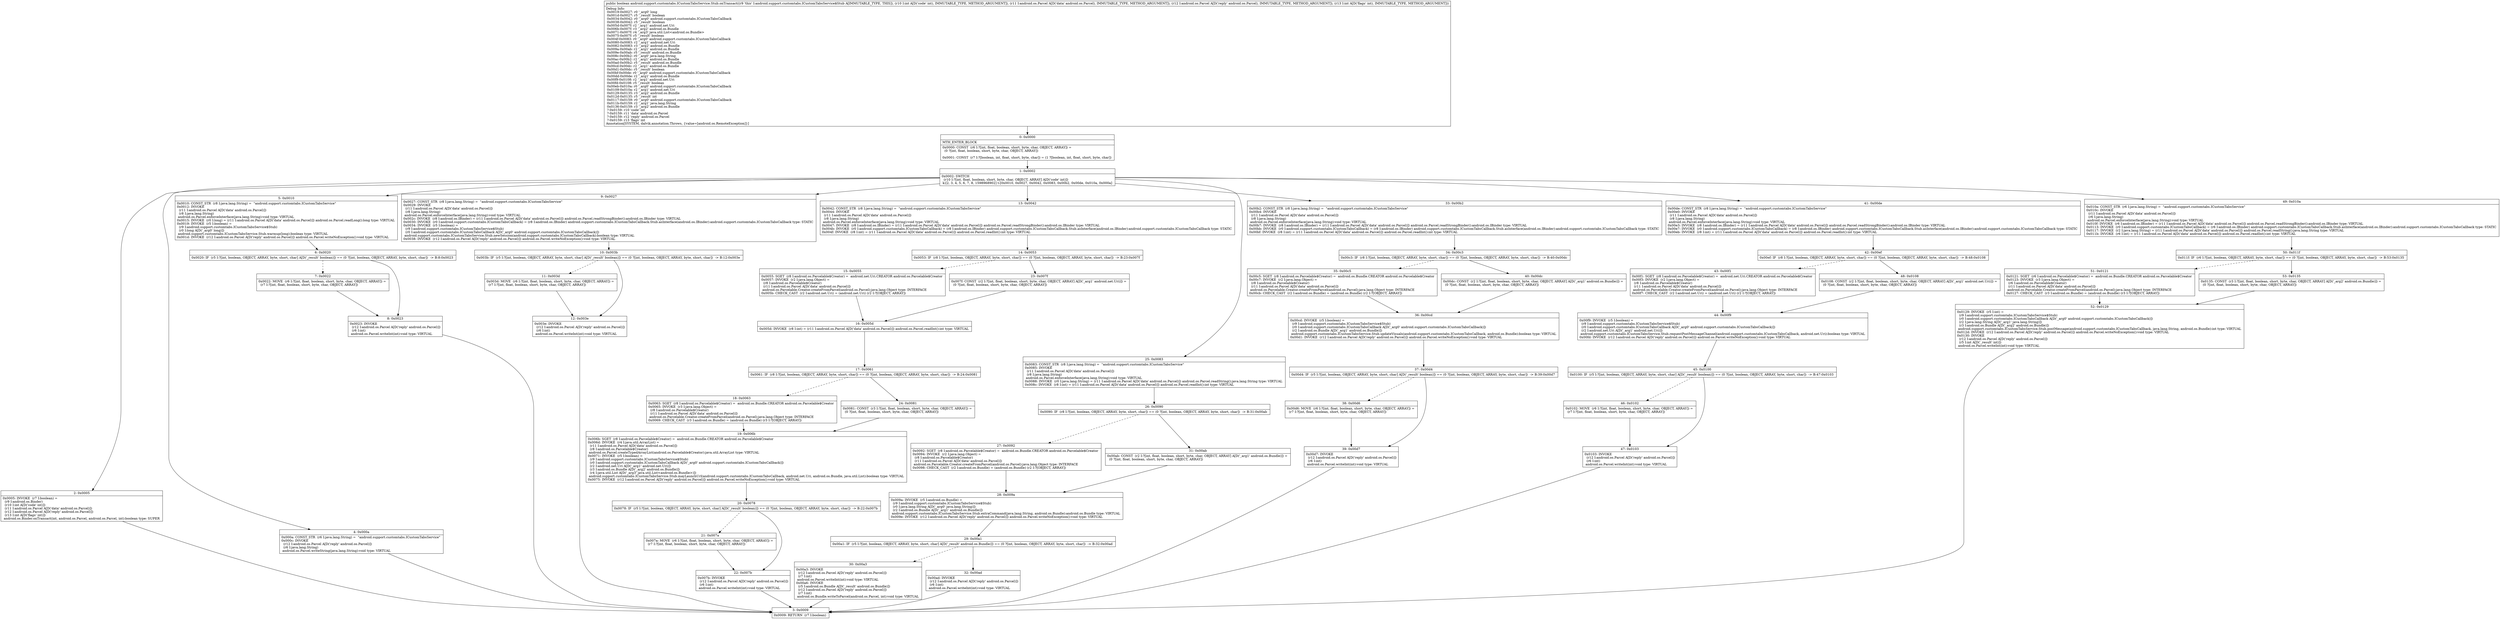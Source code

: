 digraph "CFG forandroid.support.customtabs.ICustomTabsService.Stub.onTransact(ILandroid\/os\/Parcel;Landroid\/os\/Parcel;I)Z" {
Node_0 [shape=record,label="{0\:\ 0x0000|MTH_ENTER_BLOCK\l|0x0000: CONST  (r6 I:?[int, float, boolean, short, byte, char, OBJECT, ARRAY]) = \l  (0 ?[int, float, boolean, short, byte, char, OBJECT, ARRAY])\l \l0x0001: CONST  (r7 I:?[boolean, int, float, short, byte, char]) = (1 ?[boolean, int, float, short, byte, char]) \l}"];
Node_1 [shape=record,label="{1\:\ 0x0002|0x0002: SWITCH  \l  (r10 I:?[int, float, boolean, short, byte, char, OBJECT, ARRAY] A[D('code' int)])\l k:[2, 3, 4, 5, 6, 7, 8, 1598968902] t:[0x0010, 0x0027, 0x0042, 0x0083, 0x00b2, 0x00de, 0x010a, 0x000a] \l}"];
Node_2 [shape=record,label="{2\:\ 0x0005|0x0005: INVOKE  (r7 I:boolean) = \l  (r9 I:android.os.Binder)\l  (r10 I:int A[D('code' int)])\l  (r11 I:android.os.Parcel A[D('data' android.os.Parcel)])\l  (r12 I:android.os.Parcel A[D('reply' android.os.Parcel)])\l  (r13 I:int A[D('flags' int)])\l android.os.Binder.onTransact(int, android.os.Parcel, android.os.Parcel, int):boolean type: SUPER \l}"];
Node_3 [shape=record,label="{3\:\ 0x0009|0x0009: RETURN  (r7 I:boolean) \l}"];
Node_4 [shape=record,label="{4\:\ 0x000a|0x000a: CONST_STR  (r6 I:java.lang.String) =  \"android.support.customtabs.ICustomTabsService\" \l0x000c: INVOKE  \l  (r12 I:android.os.Parcel A[D('reply' android.os.Parcel)])\l  (r6 I:java.lang.String)\l android.os.Parcel.writeString(java.lang.String):void type: VIRTUAL \l}"];
Node_5 [shape=record,label="{5\:\ 0x0010|0x0010: CONST_STR  (r8 I:java.lang.String) =  \"android.support.customtabs.ICustomTabsService\" \l0x0012: INVOKE  \l  (r11 I:android.os.Parcel A[D('data' android.os.Parcel)])\l  (r8 I:java.lang.String)\l android.os.Parcel.enforceInterface(java.lang.String):void type: VIRTUAL \l0x0015: INVOKE  (r0 I:long) = (r11 I:android.os.Parcel A[D('data' android.os.Parcel)]) android.os.Parcel.readLong():long type: VIRTUAL \l0x0019: INVOKE  (r5 I:boolean) = \l  (r9 I:android.support.customtabs.ICustomTabsService$Stub)\l  (r0 I:long A[D('_arg0' long)])\l android.support.customtabs.ICustomTabsService.Stub.warmup(long):boolean type: VIRTUAL \l0x001d: INVOKE  (r12 I:android.os.Parcel A[D('reply' android.os.Parcel)]) android.os.Parcel.writeNoException():void type: VIRTUAL \l}"];
Node_6 [shape=record,label="{6\:\ 0x0020|0x0020: IF  (r5 I:?[int, boolean, OBJECT, ARRAY, byte, short, char] A[D('_result' boolean)]) == (0 ?[int, boolean, OBJECT, ARRAY, byte, short, char])  \-\> B:8:0x0023 \l}"];
Node_7 [shape=record,label="{7\:\ 0x0022|0x0022: MOVE  (r6 I:?[int, float, boolean, short, byte, char, OBJECT, ARRAY]) = \l  (r7 I:?[int, float, boolean, short, byte, char, OBJECT, ARRAY])\l \l}"];
Node_8 [shape=record,label="{8\:\ 0x0023|0x0023: INVOKE  \l  (r12 I:android.os.Parcel A[D('reply' android.os.Parcel)])\l  (r6 I:int)\l android.os.Parcel.writeInt(int):void type: VIRTUAL \l}"];
Node_9 [shape=record,label="{9\:\ 0x0027|0x0027: CONST_STR  (r8 I:java.lang.String) =  \"android.support.customtabs.ICustomTabsService\" \l0x0029: INVOKE  \l  (r11 I:android.os.Parcel A[D('data' android.os.Parcel)])\l  (r8 I:java.lang.String)\l android.os.Parcel.enforceInterface(java.lang.String):void type: VIRTUAL \l0x002c: INVOKE  (r8 I:android.os.IBinder) = (r11 I:android.os.Parcel A[D('data' android.os.Parcel)]) android.os.Parcel.readStrongBinder():android.os.IBinder type: VIRTUAL \l0x0030: INVOKE  (r0 I:android.support.customtabs.ICustomTabsCallback) = (r8 I:android.os.IBinder) android.support.customtabs.ICustomTabsCallback.Stub.asInterface(android.os.IBinder):android.support.customtabs.ICustomTabsCallback type: STATIC \l0x0034: INVOKE  (r5 I:boolean) = \l  (r9 I:android.support.customtabs.ICustomTabsService$Stub)\l  (r0 I:android.support.customtabs.ICustomTabsCallback A[D('_arg0' android.support.customtabs.ICustomTabsCallback)])\l android.support.customtabs.ICustomTabsService.Stub.newSession(android.support.customtabs.ICustomTabsCallback):boolean type: VIRTUAL \l0x0038: INVOKE  (r12 I:android.os.Parcel A[D('reply' android.os.Parcel)]) android.os.Parcel.writeNoException():void type: VIRTUAL \l}"];
Node_10 [shape=record,label="{10\:\ 0x003b|0x003b: IF  (r5 I:?[int, boolean, OBJECT, ARRAY, byte, short, char] A[D('_result' boolean)]) == (0 ?[int, boolean, OBJECT, ARRAY, byte, short, char])  \-\> B:12:0x003e \l}"];
Node_11 [shape=record,label="{11\:\ 0x003d|0x003d: MOVE  (r6 I:?[int, float, boolean, short, byte, char, OBJECT, ARRAY]) = \l  (r7 I:?[int, float, boolean, short, byte, char, OBJECT, ARRAY])\l \l}"];
Node_12 [shape=record,label="{12\:\ 0x003e|0x003e: INVOKE  \l  (r12 I:android.os.Parcel A[D('reply' android.os.Parcel)])\l  (r6 I:int)\l android.os.Parcel.writeInt(int):void type: VIRTUAL \l}"];
Node_13 [shape=record,label="{13\:\ 0x0042|0x0042: CONST_STR  (r8 I:java.lang.String) =  \"android.support.customtabs.ICustomTabsService\" \l0x0044: INVOKE  \l  (r11 I:android.os.Parcel A[D('data' android.os.Parcel)])\l  (r8 I:java.lang.String)\l android.os.Parcel.enforceInterface(java.lang.String):void type: VIRTUAL \l0x0047: INVOKE  (r8 I:android.os.IBinder) = (r11 I:android.os.Parcel A[D('data' android.os.Parcel)]) android.os.Parcel.readStrongBinder():android.os.IBinder type: VIRTUAL \l0x004b: INVOKE  (r0 I:android.support.customtabs.ICustomTabsCallback) = (r8 I:android.os.IBinder) android.support.customtabs.ICustomTabsCallback.Stub.asInterface(android.os.IBinder):android.support.customtabs.ICustomTabsCallback type: STATIC \l0x004f: INVOKE  (r8 I:int) = (r11 I:android.os.Parcel A[D('data' android.os.Parcel)]) android.os.Parcel.readInt():int type: VIRTUAL \l}"];
Node_14 [shape=record,label="{14\:\ 0x0053|0x0053: IF  (r8 I:?[int, boolean, OBJECT, ARRAY, byte, short, char]) == (0 ?[int, boolean, OBJECT, ARRAY, byte, short, char])  \-\> B:23:0x007f \l}"];
Node_15 [shape=record,label="{15\:\ 0x0055|0x0055: SGET  (r8 I:android.os.Parcelable$Creator) =  android.net.Uri.CREATOR android.os.Parcelable$Creator \l0x0057: INVOKE  (r2 I:java.lang.Object) = \l  (r8 I:android.os.Parcelable$Creator)\l  (r11 I:android.os.Parcel A[D('data' android.os.Parcel)])\l android.os.Parcelable.Creator.createFromParcel(android.os.Parcel):java.lang.Object type: INTERFACE \l0x005b: CHECK_CAST  (r2 I:android.net.Uri) = (android.net.Uri) (r2 I:?[OBJECT, ARRAY]) \l}"];
Node_16 [shape=record,label="{16\:\ 0x005d|0x005d: INVOKE  (r8 I:int) = (r11 I:android.os.Parcel A[D('data' android.os.Parcel)]) android.os.Parcel.readInt():int type: VIRTUAL \l}"];
Node_17 [shape=record,label="{17\:\ 0x0061|0x0061: IF  (r8 I:?[int, boolean, OBJECT, ARRAY, byte, short, char]) == (0 ?[int, boolean, OBJECT, ARRAY, byte, short, char])  \-\> B:24:0x0081 \l}"];
Node_18 [shape=record,label="{18\:\ 0x0063|0x0063: SGET  (r8 I:android.os.Parcelable$Creator) =  android.os.Bundle.CREATOR android.os.Parcelable$Creator \l0x0065: INVOKE  (r3 I:java.lang.Object) = \l  (r8 I:android.os.Parcelable$Creator)\l  (r11 I:android.os.Parcel A[D('data' android.os.Parcel)])\l android.os.Parcelable.Creator.createFromParcel(android.os.Parcel):java.lang.Object type: INTERFACE \l0x0069: CHECK_CAST  (r3 I:android.os.Bundle) = (android.os.Bundle) (r3 I:?[OBJECT, ARRAY]) \l}"];
Node_19 [shape=record,label="{19\:\ 0x006b|0x006b: SGET  (r8 I:android.os.Parcelable$Creator) =  android.os.Bundle.CREATOR android.os.Parcelable$Creator \l0x006d: INVOKE  (r4 I:java.util.ArrayList) = \l  (r11 I:android.os.Parcel A[D('data' android.os.Parcel)])\l  (r8 I:android.os.Parcelable$Creator)\l android.os.Parcel.createTypedArrayList(android.os.Parcelable$Creator):java.util.ArrayList type: VIRTUAL \l0x0071: INVOKE  (r5 I:boolean) = \l  (r9 I:android.support.customtabs.ICustomTabsService$Stub)\l  (r0 I:android.support.customtabs.ICustomTabsCallback A[D('_arg0' android.support.customtabs.ICustomTabsCallback)])\l  (r2 I:android.net.Uri A[D('_arg1' android.net.Uri)])\l  (r3 I:android.os.Bundle A[D('_arg2' android.os.Bundle)])\l  (r4 I:java.util.List A[D('_arg3' java.util.List\<android.os.Bundle\>)])\l android.support.customtabs.ICustomTabsService.Stub.mayLaunchUrl(android.support.customtabs.ICustomTabsCallback, android.net.Uri, android.os.Bundle, java.util.List):boolean type: VIRTUAL \l0x0075: INVOKE  (r12 I:android.os.Parcel A[D('reply' android.os.Parcel)]) android.os.Parcel.writeNoException():void type: VIRTUAL \l}"];
Node_20 [shape=record,label="{20\:\ 0x0078|0x0078: IF  (r5 I:?[int, boolean, OBJECT, ARRAY, byte, short, char] A[D('_result' boolean)]) == (0 ?[int, boolean, OBJECT, ARRAY, byte, short, char])  \-\> B:22:0x007b \l}"];
Node_21 [shape=record,label="{21\:\ 0x007a|0x007a: MOVE  (r6 I:?[int, float, boolean, short, byte, char, OBJECT, ARRAY]) = \l  (r7 I:?[int, float, boolean, short, byte, char, OBJECT, ARRAY])\l \l}"];
Node_22 [shape=record,label="{22\:\ 0x007b|0x007b: INVOKE  \l  (r12 I:android.os.Parcel A[D('reply' android.os.Parcel)])\l  (r6 I:int)\l android.os.Parcel.writeInt(int):void type: VIRTUAL \l}"];
Node_23 [shape=record,label="{23\:\ 0x007f|0x007f: CONST  (r2 I:?[int, float, boolean, short, byte, char, OBJECT, ARRAY] A[D('_arg1' android.net.Uri)]) = \l  (0 ?[int, float, boolean, short, byte, char, OBJECT, ARRAY])\l \l}"];
Node_24 [shape=record,label="{24\:\ 0x0081|0x0081: CONST  (r3 I:?[int, float, boolean, short, byte, char, OBJECT, ARRAY]) = \l  (0 ?[int, float, boolean, short, byte, char, OBJECT, ARRAY])\l \l}"];
Node_25 [shape=record,label="{25\:\ 0x0083|0x0083: CONST_STR  (r8 I:java.lang.String) =  \"android.support.customtabs.ICustomTabsService\" \l0x0085: INVOKE  \l  (r11 I:android.os.Parcel A[D('data' android.os.Parcel)])\l  (r8 I:java.lang.String)\l android.os.Parcel.enforceInterface(java.lang.String):void type: VIRTUAL \l0x0088: INVOKE  (r0 I:java.lang.String) = (r11 I:android.os.Parcel A[D('data' android.os.Parcel)]) android.os.Parcel.readString():java.lang.String type: VIRTUAL \l0x008c: INVOKE  (r8 I:int) = (r11 I:android.os.Parcel A[D('data' android.os.Parcel)]) android.os.Parcel.readInt():int type: VIRTUAL \l}"];
Node_26 [shape=record,label="{26\:\ 0x0090|0x0090: IF  (r8 I:?[int, boolean, OBJECT, ARRAY, byte, short, char]) == (0 ?[int, boolean, OBJECT, ARRAY, byte, short, char])  \-\> B:31:0x00ab \l}"];
Node_27 [shape=record,label="{27\:\ 0x0092|0x0092: SGET  (r8 I:android.os.Parcelable$Creator) =  android.os.Bundle.CREATOR android.os.Parcelable$Creator \l0x0094: INVOKE  (r2 I:java.lang.Object) = \l  (r8 I:android.os.Parcelable$Creator)\l  (r11 I:android.os.Parcel A[D('data' android.os.Parcel)])\l android.os.Parcelable.Creator.createFromParcel(android.os.Parcel):java.lang.Object type: INTERFACE \l0x0098: CHECK_CAST  (r2 I:android.os.Bundle) = (android.os.Bundle) (r2 I:?[OBJECT, ARRAY]) \l}"];
Node_28 [shape=record,label="{28\:\ 0x009a|0x009a: INVOKE  (r5 I:android.os.Bundle) = \l  (r9 I:android.support.customtabs.ICustomTabsService$Stub)\l  (r0 I:java.lang.String A[D('_arg0' java.lang.String)])\l  (r2 I:android.os.Bundle A[D('_arg1' android.os.Bundle)])\l android.support.customtabs.ICustomTabsService.Stub.extraCommand(java.lang.String, android.os.Bundle):android.os.Bundle type: VIRTUAL \l0x009e: INVOKE  (r12 I:android.os.Parcel A[D('reply' android.os.Parcel)]) android.os.Parcel.writeNoException():void type: VIRTUAL \l}"];
Node_29 [shape=record,label="{29\:\ 0x00a1|0x00a1: IF  (r5 I:?[int, boolean, OBJECT, ARRAY, byte, short, char] A[D('_result' android.os.Bundle)]) == (0 ?[int, boolean, OBJECT, ARRAY, byte, short, char])  \-\> B:32:0x00ad \l}"];
Node_30 [shape=record,label="{30\:\ 0x00a3|0x00a3: INVOKE  \l  (r12 I:android.os.Parcel A[D('reply' android.os.Parcel)])\l  (r7 I:int)\l android.os.Parcel.writeInt(int):void type: VIRTUAL \l0x00a6: INVOKE  \l  (r5 I:android.os.Bundle A[D('_result' android.os.Bundle)])\l  (r12 I:android.os.Parcel A[D('reply' android.os.Parcel)])\l  (r7 I:int)\l android.os.Bundle.writeToParcel(android.os.Parcel, int):void type: VIRTUAL \l}"];
Node_31 [shape=record,label="{31\:\ 0x00ab|0x00ab: CONST  (r2 I:?[int, float, boolean, short, byte, char, OBJECT, ARRAY] A[D('_arg1' android.os.Bundle)]) = \l  (0 ?[int, float, boolean, short, byte, char, OBJECT, ARRAY])\l \l}"];
Node_32 [shape=record,label="{32\:\ 0x00ad|0x00ad: INVOKE  \l  (r12 I:android.os.Parcel A[D('reply' android.os.Parcel)])\l  (r6 I:int)\l android.os.Parcel.writeInt(int):void type: VIRTUAL \l}"];
Node_33 [shape=record,label="{33\:\ 0x00b2|0x00b2: CONST_STR  (r8 I:java.lang.String) =  \"android.support.customtabs.ICustomTabsService\" \l0x00b4: INVOKE  \l  (r11 I:android.os.Parcel A[D('data' android.os.Parcel)])\l  (r8 I:java.lang.String)\l android.os.Parcel.enforceInterface(java.lang.String):void type: VIRTUAL \l0x00b7: INVOKE  (r8 I:android.os.IBinder) = (r11 I:android.os.Parcel A[D('data' android.os.Parcel)]) android.os.Parcel.readStrongBinder():android.os.IBinder type: VIRTUAL \l0x00bb: INVOKE  (r0 I:android.support.customtabs.ICustomTabsCallback) = (r8 I:android.os.IBinder) android.support.customtabs.ICustomTabsCallback.Stub.asInterface(android.os.IBinder):android.support.customtabs.ICustomTabsCallback type: STATIC \l0x00bf: INVOKE  (r8 I:int) = (r11 I:android.os.Parcel A[D('data' android.os.Parcel)]) android.os.Parcel.readInt():int type: VIRTUAL \l}"];
Node_34 [shape=record,label="{34\:\ 0x00c3|0x00c3: IF  (r8 I:?[int, boolean, OBJECT, ARRAY, byte, short, char]) == (0 ?[int, boolean, OBJECT, ARRAY, byte, short, char])  \-\> B:40:0x00dc \l}"];
Node_35 [shape=record,label="{35\:\ 0x00c5|0x00c5: SGET  (r8 I:android.os.Parcelable$Creator) =  android.os.Bundle.CREATOR android.os.Parcelable$Creator \l0x00c7: INVOKE  (r2 I:java.lang.Object) = \l  (r8 I:android.os.Parcelable$Creator)\l  (r11 I:android.os.Parcel A[D('data' android.os.Parcel)])\l android.os.Parcelable.Creator.createFromParcel(android.os.Parcel):java.lang.Object type: INTERFACE \l0x00cb: CHECK_CAST  (r2 I:android.os.Bundle) = (android.os.Bundle) (r2 I:?[OBJECT, ARRAY]) \l}"];
Node_36 [shape=record,label="{36\:\ 0x00cd|0x00cd: INVOKE  (r5 I:boolean) = \l  (r9 I:android.support.customtabs.ICustomTabsService$Stub)\l  (r0 I:android.support.customtabs.ICustomTabsCallback A[D('_arg0' android.support.customtabs.ICustomTabsCallback)])\l  (r2 I:android.os.Bundle A[D('_arg1' android.os.Bundle)])\l android.support.customtabs.ICustomTabsService.Stub.updateVisuals(android.support.customtabs.ICustomTabsCallback, android.os.Bundle):boolean type: VIRTUAL \l0x00d1: INVOKE  (r12 I:android.os.Parcel A[D('reply' android.os.Parcel)]) android.os.Parcel.writeNoException():void type: VIRTUAL \l}"];
Node_37 [shape=record,label="{37\:\ 0x00d4|0x00d4: IF  (r5 I:?[int, boolean, OBJECT, ARRAY, byte, short, char] A[D('_result' boolean)]) == (0 ?[int, boolean, OBJECT, ARRAY, byte, short, char])  \-\> B:39:0x00d7 \l}"];
Node_38 [shape=record,label="{38\:\ 0x00d6|0x00d6: MOVE  (r6 I:?[int, float, boolean, short, byte, char, OBJECT, ARRAY]) = \l  (r7 I:?[int, float, boolean, short, byte, char, OBJECT, ARRAY])\l \l}"];
Node_39 [shape=record,label="{39\:\ 0x00d7|0x00d7: INVOKE  \l  (r12 I:android.os.Parcel A[D('reply' android.os.Parcel)])\l  (r6 I:int)\l android.os.Parcel.writeInt(int):void type: VIRTUAL \l}"];
Node_40 [shape=record,label="{40\:\ 0x00dc|0x00dc: CONST  (r2 I:?[int, float, boolean, short, byte, char, OBJECT, ARRAY] A[D('_arg1' android.os.Bundle)]) = \l  (0 ?[int, float, boolean, short, byte, char, OBJECT, ARRAY])\l \l}"];
Node_41 [shape=record,label="{41\:\ 0x00de|0x00de: CONST_STR  (r8 I:java.lang.String) =  \"android.support.customtabs.ICustomTabsService\" \l0x00e0: INVOKE  \l  (r11 I:android.os.Parcel A[D('data' android.os.Parcel)])\l  (r8 I:java.lang.String)\l android.os.Parcel.enforceInterface(java.lang.String):void type: VIRTUAL \l0x00e3: INVOKE  (r8 I:android.os.IBinder) = (r11 I:android.os.Parcel A[D('data' android.os.Parcel)]) android.os.Parcel.readStrongBinder():android.os.IBinder type: VIRTUAL \l0x00e7: INVOKE  (r0 I:android.support.customtabs.ICustomTabsCallback) = (r8 I:android.os.IBinder) android.support.customtabs.ICustomTabsCallback.Stub.asInterface(android.os.IBinder):android.support.customtabs.ICustomTabsCallback type: STATIC \l0x00eb: INVOKE  (r8 I:int) = (r11 I:android.os.Parcel A[D('data' android.os.Parcel)]) android.os.Parcel.readInt():int type: VIRTUAL \l}"];
Node_42 [shape=record,label="{42\:\ 0x00ef|0x00ef: IF  (r8 I:?[int, boolean, OBJECT, ARRAY, byte, short, char]) == (0 ?[int, boolean, OBJECT, ARRAY, byte, short, char])  \-\> B:48:0x0108 \l}"];
Node_43 [shape=record,label="{43\:\ 0x00f1|0x00f1: SGET  (r8 I:android.os.Parcelable$Creator) =  android.net.Uri.CREATOR android.os.Parcelable$Creator \l0x00f3: INVOKE  (r2 I:java.lang.Object) = \l  (r8 I:android.os.Parcelable$Creator)\l  (r11 I:android.os.Parcel A[D('data' android.os.Parcel)])\l android.os.Parcelable.Creator.createFromParcel(android.os.Parcel):java.lang.Object type: INTERFACE \l0x00f7: CHECK_CAST  (r2 I:android.net.Uri) = (android.net.Uri) (r2 I:?[OBJECT, ARRAY]) \l}"];
Node_44 [shape=record,label="{44\:\ 0x00f9|0x00f9: INVOKE  (r5 I:boolean) = \l  (r9 I:android.support.customtabs.ICustomTabsService$Stub)\l  (r0 I:android.support.customtabs.ICustomTabsCallback A[D('_arg0' android.support.customtabs.ICustomTabsCallback)])\l  (r2 I:android.net.Uri A[D('_arg1' android.net.Uri)])\l android.support.customtabs.ICustomTabsService.Stub.requestPostMessageChannel(android.support.customtabs.ICustomTabsCallback, android.net.Uri):boolean type: VIRTUAL \l0x00fd: INVOKE  (r12 I:android.os.Parcel A[D('reply' android.os.Parcel)]) android.os.Parcel.writeNoException():void type: VIRTUAL \l}"];
Node_45 [shape=record,label="{45\:\ 0x0100|0x0100: IF  (r5 I:?[int, boolean, OBJECT, ARRAY, byte, short, char] A[D('_result' boolean)]) == (0 ?[int, boolean, OBJECT, ARRAY, byte, short, char])  \-\> B:47:0x0103 \l}"];
Node_46 [shape=record,label="{46\:\ 0x0102|0x0102: MOVE  (r6 I:?[int, float, boolean, short, byte, char, OBJECT, ARRAY]) = \l  (r7 I:?[int, float, boolean, short, byte, char, OBJECT, ARRAY])\l \l}"];
Node_47 [shape=record,label="{47\:\ 0x0103|0x0103: INVOKE  \l  (r12 I:android.os.Parcel A[D('reply' android.os.Parcel)])\l  (r6 I:int)\l android.os.Parcel.writeInt(int):void type: VIRTUAL \l}"];
Node_48 [shape=record,label="{48\:\ 0x0108|0x0108: CONST  (r2 I:?[int, float, boolean, short, byte, char, OBJECT, ARRAY] A[D('_arg1' android.net.Uri)]) = \l  (0 ?[int, float, boolean, short, byte, char, OBJECT, ARRAY])\l \l}"];
Node_49 [shape=record,label="{49\:\ 0x010a|0x010a: CONST_STR  (r6 I:java.lang.String) =  \"android.support.customtabs.ICustomTabsService\" \l0x010c: INVOKE  \l  (r11 I:android.os.Parcel A[D('data' android.os.Parcel)])\l  (r6 I:java.lang.String)\l android.os.Parcel.enforceInterface(java.lang.String):void type: VIRTUAL \l0x010f: INVOKE  (r6 I:android.os.IBinder) = (r11 I:android.os.Parcel A[D('data' android.os.Parcel)]) android.os.Parcel.readStrongBinder():android.os.IBinder type: VIRTUAL \l0x0113: INVOKE  (r0 I:android.support.customtabs.ICustomTabsCallback) = (r6 I:android.os.IBinder) android.support.customtabs.ICustomTabsCallback.Stub.asInterface(android.os.IBinder):android.support.customtabs.ICustomTabsCallback type: STATIC \l0x0117: INVOKE  (r2 I:java.lang.String) = (r11 I:android.os.Parcel A[D('data' android.os.Parcel)]) android.os.Parcel.readString():java.lang.String type: VIRTUAL \l0x011b: INVOKE  (r6 I:int) = (r11 I:android.os.Parcel A[D('data' android.os.Parcel)]) android.os.Parcel.readInt():int type: VIRTUAL \l}"];
Node_50 [shape=record,label="{50\:\ 0x011f|0x011f: IF  (r6 I:?[int, boolean, OBJECT, ARRAY, byte, short, char]) == (0 ?[int, boolean, OBJECT, ARRAY, byte, short, char])  \-\> B:53:0x0135 \l}"];
Node_51 [shape=record,label="{51\:\ 0x0121|0x0121: SGET  (r6 I:android.os.Parcelable$Creator) =  android.os.Bundle.CREATOR android.os.Parcelable$Creator \l0x0123: INVOKE  (r3 I:java.lang.Object) = \l  (r6 I:android.os.Parcelable$Creator)\l  (r11 I:android.os.Parcel A[D('data' android.os.Parcel)])\l android.os.Parcelable.Creator.createFromParcel(android.os.Parcel):java.lang.Object type: INTERFACE \l0x0127: CHECK_CAST  (r3 I:android.os.Bundle) = (android.os.Bundle) (r3 I:?[OBJECT, ARRAY]) \l}"];
Node_52 [shape=record,label="{52\:\ 0x0129|0x0129: INVOKE  (r5 I:int) = \l  (r9 I:android.support.customtabs.ICustomTabsService$Stub)\l  (r0 I:android.support.customtabs.ICustomTabsCallback A[D('_arg0' android.support.customtabs.ICustomTabsCallback)])\l  (r2 I:java.lang.String A[D('_arg1' java.lang.String)])\l  (r3 I:android.os.Bundle A[D('_arg2' android.os.Bundle)])\l android.support.customtabs.ICustomTabsService.Stub.postMessage(android.support.customtabs.ICustomTabsCallback, java.lang.String, android.os.Bundle):int type: VIRTUAL \l0x012d: INVOKE  (r12 I:android.os.Parcel A[D('reply' android.os.Parcel)]) android.os.Parcel.writeNoException():void type: VIRTUAL \l0x0130: INVOKE  \l  (r12 I:android.os.Parcel A[D('reply' android.os.Parcel)])\l  (r5 I:int A[D('_result' int)])\l android.os.Parcel.writeInt(int):void type: VIRTUAL \l}"];
Node_53 [shape=record,label="{53\:\ 0x0135|0x0135: CONST  (r3 I:?[int, float, boolean, short, byte, char, OBJECT, ARRAY] A[D('_arg2' android.os.Bundle)]) = \l  (0 ?[int, float, boolean, short, byte, char, OBJECT, ARRAY])\l \l}"];
MethodNode[shape=record,label="{public boolean android.support.customtabs.ICustomTabsService.Stub.onTransact((r9 'this' I:android.support.customtabs.ICustomTabsService$Stub A[IMMUTABLE_TYPE, THIS]), (r10 I:int A[D('code' int), IMMUTABLE_TYPE, METHOD_ARGUMENT]), (r11 I:android.os.Parcel A[D('data' android.os.Parcel), IMMUTABLE_TYPE, METHOD_ARGUMENT]), (r12 I:android.os.Parcel A[D('reply' android.os.Parcel), IMMUTABLE_TYPE, METHOD_ARGUMENT]), (r13 I:int A[D('flags' int), IMMUTABLE_TYPE, METHOD_ARGUMENT]))  | Debug Info:\l  0x0019\-0x0027: r0 '_arg0' long\l  0x001d\-0x0027: r5 '_result' boolean\l  0x0034\-0x0042: r0 '_arg0' android.support.customtabs.ICustomTabsCallback\l  0x0038\-0x0042: r5 '_result' boolean\l  0x005d\-0x007f: r2 '_arg1' android.net.Uri\l  0x006b\-0x007f: r3 '_arg2' android.os.Bundle\l  0x0071\-0x007f: r4 '_arg3' java.util.List\<android.os.Bundle\>\l  0x0075\-0x007f: r5 '_result' boolean\l  0x004f\-0x0083: r0 '_arg0' android.support.customtabs.ICustomTabsCallback\l  0x0080\-0x0083: r2 '_arg1' android.net.Uri\l  0x0082\-0x0083: r3 '_arg2' android.os.Bundle\l  0x009a\-0x00ab: r2 '_arg1' android.os.Bundle\l  0x009e\-0x00ab: r5 '_result' android.os.Bundle\l  0x008c\-0x00b2: r0 '_arg0' java.lang.String\l  0x00ac\-0x00b2: r2 '_arg1' android.os.Bundle\l  0x00ad\-0x00b2: r5 '_result' android.os.Bundle\l  0x00cd\-0x00dc: r2 '_arg1' android.os.Bundle\l  0x00d1\-0x00dc: r5 '_result' boolean\l  0x00bf\-0x00de: r0 '_arg0' android.support.customtabs.ICustomTabsCallback\l  0x00dd\-0x00de: r2 '_arg1' android.os.Bundle\l  0x00f9\-0x0108: r2 '_arg1' android.net.Uri\l  0x00fd\-0x0108: r5 '_result' boolean\l  0x00eb\-0x010a: r0 '_arg0' android.support.customtabs.ICustomTabsCallback\l  0x0109\-0x010a: r2 '_arg1' android.net.Uri\l  0x0129\-0x0135: r3 '_arg2' android.os.Bundle\l  0x012d\-0x0135: r5 '_result' int\l  0x0117\-0x0159: r0 '_arg0' android.support.customtabs.ICustomTabsCallback\l  0x011b\-0x0159: r2 '_arg1' java.lang.String\l  0x0136\-0x0159: r3 '_arg2' android.os.Bundle\l  ?\-0x0159: r10 'code' int\l  ?\-0x0159: r11 'data' android.os.Parcel\l  ?\-0x0159: r12 'reply' android.os.Parcel\l  ?\-0x0159: r13 'flags' int\lAnnotation[SYSTEM, dalvik.annotation.Throws, \{value=[android.os.RemoteException]\}]\l}"];
MethodNode -> Node_0;
Node_0 -> Node_1;
Node_1 -> Node_2;
Node_1 -> Node_4;
Node_1 -> Node_5;
Node_1 -> Node_9;
Node_1 -> Node_13;
Node_1 -> Node_25;
Node_1 -> Node_33;
Node_1 -> Node_41;
Node_1 -> Node_49;
Node_2 -> Node_3;
Node_4 -> Node_3;
Node_5 -> Node_6;
Node_6 -> Node_7[style=dashed];
Node_6 -> Node_8;
Node_7 -> Node_8;
Node_8 -> Node_3;
Node_9 -> Node_10;
Node_10 -> Node_11[style=dashed];
Node_10 -> Node_12;
Node_11 -> Node_12;
Node_12 -> Node_3;
Node_13 -> Node_14;
Node_14 -> Node_15[style=dashed];
Node_14 -> Node_23;
Node_15 -> Node_16;
Node_16 -> Node_17;
Node_17 -> Node_18[style=dashed];
Node_17 -> Node_24;
Node_18 -> Node_19;
Node_19 -> Node_20;
Node_20 -> Node_21[style=dashed];
Node_20 -> Node_22;
Node_21 -> Node_22;
Node_22 -> Node_3;
Node_23 -> Node_16;
Node_24 -> Node_19;
Node_25 -> Node_26;
Node_26 -> Node_27[style=dashed];
Node_26 -> Node_31;
Node_27 -> Node_28;
Node_28 -> Node_29;
Node_29 -> Node_30[style=dashed];
Node_29 -> Node_32;
Node_30 -> Node_3;
Node_31 -> Node_28;
Node_32 -> Node_3;
Node_33 -> Node_34;
Node_34 -> Node_35[style=dashed];
Node_34 -> Node_40;
Node_35 -> Node_36;
Node_36 -> Node_37;
Node_37 -> Node_38[style=dashed];
Node_37 -> Node_39;
Node_38 -> Node_39;
Node_39 -> Node_3;
Node_40 -> Node_36;
Node_41 -> Node_42;
Node_42 -> Node_43[style=dashed];
Node_42 -> Node_48;
Node_43 -> Node_44;
Node_44 -> Node_45;
Node_45 -> Node_46[style=dashed];
Node_45 -> Node_47;
Node_46 -> Node_47;
Node_47 -> Node_3;
Node_48 -> Node_44;
Node_49 -> Node_50;
Node_50 -> Node_51[style=dashed];
Node_50 -> Node_53;
Node_51 -> Node_52;
Node_52 -> Node_3;
Node_53 -> Node_52;
}

